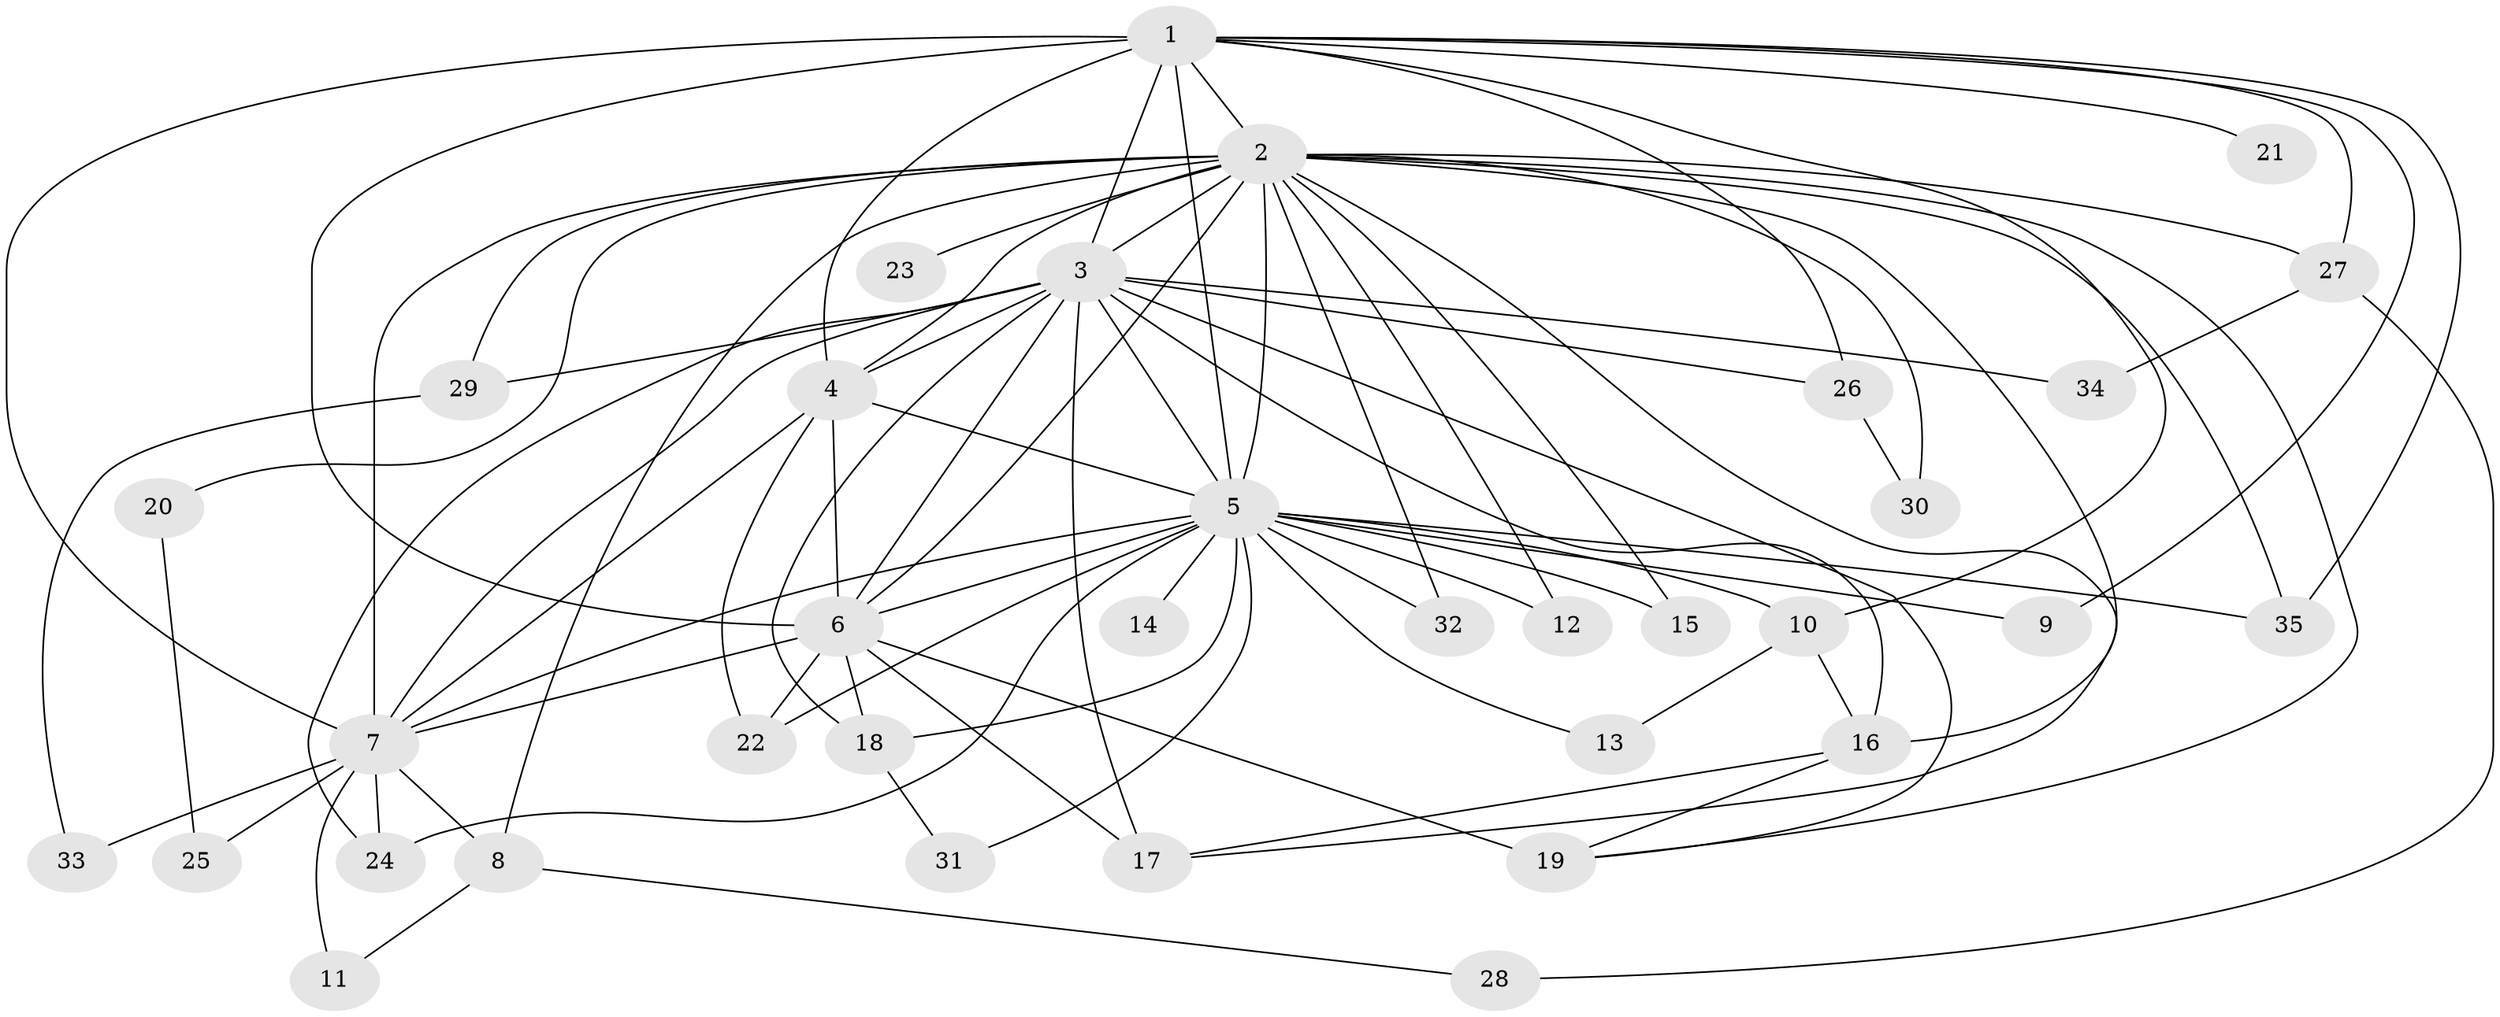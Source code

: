 // original degree distribution, {17: 0.02857142857142857, 19: 0.014285714285714285, 13: 0.014285714285714285, 23: 0.014285714285714285, 16: 0.014285714285714285, 18: 0.02857142857142857, 15: 0.014285714285714285, 20: 0.014285714285714285, 3: 0.2, 4: 0.05714285714285714, 2: 0.5571428571428572, 5: 0.02857142857142857, 8: 0.014285714285714285}
// Generated by graph-tools (version 1.1) at 2025/34/03/09/25 02:34:59]
// undirected, 35 vertices, 82 edges
graph export_dot {
graph [start="1"]
  node [color=gray90,style=filled];
  1;
  2;
  3;
  4;
  5;
  6;
  7;
  8;
  9;
  10;
  11;
  12;
  13;
  14;
  15;
  16;
  17;
  18;
  19;
  20;
  21;
  22;
  23;
  24;
  25;
  26;
  27;
  28;
  29;
  30;
  31;
  32;
  33;
  34;
  35;
  1 -- 2 [weight=4.0];
  1 -- 3 [weight=7.0];
  1 -- 4 [weight=2.0];
  1 -- 5 [weight=4.0];
  1 -- 6 [weight=2.0];
  1 -- 7 [weight=3.0];
  1 -- 9 [weight=1.0];
  1 -- 10 [weight=2.0];
  1 -- 21 [weight=2.0];
  1 -- 26 [weight=1.0];
  1 -- 27 [weight=1.0];
  1 -- 35 [weight=1.0];
  2 -- 3 [weight=2.0];
  2 -- 4 [weight=2.0];
  2 -- 5 [weight=4.0];
  2 -- 6 [weight=2.0];
  2 -- 7 [weight=2.0];
  2 -- 8 [weight=1.0];
  2 -- 12 [weight=1.0];
  2 -- 15 [weight=1.0];
  2 -- 16 [weight=2.0];
  2 -- 17 [weight=1.0];
  2 -- 19 [weight=2.0];
  2 -- 20 [weight=1.0];
  2 -- 23 [weight=2.0];
  2 -- 27 [weight=1.0];
  2 -- 29 [weight=1.0];
  2 -- 30 [weight=1.0];
  2 -- 32 [weight=1.0];
  2 -- 35 [weight=1.0];
  3 -- 4 [weight=11.0];
  3 -- 5 [weight=2.0];
  3 -- 6 [weight=1.0];
  3 -- 7 [weight=1.0];
  3 -- 16 [weight=3.0];
  3 -- 17 [weight=2.0];
  3 -- 18 [weight=2.0];
  3 -- 19 [weight=2.0];
  3 -- 24 [weight=1.0];
  3 -- 26 [weight=1.0];
  3 -- 29 [weight=1.0];
  3 -- 34 [weight=1.0];
  4 -- 5 [weight=3.0];
  4 -- 6 [weight=2.0];
  4 -- 7 [weight=1.0];
  4 -- 22 [weight=1.0];
  5 -- 6 [weight=2.0];
  5 -- 7 [weight=2.0];
  5 -- 9 [weight=1.0];
  5 -- 10 [weight=1.0];
  5 -- 12 [weight=1.0];
  5 -- 13 [weight=1.0];
  5 -- 14 [weight=1.0];
  5 -- 15 [weight=1.0];
  5 -- 18 [weight=2.0];
  5 -- 22 [weight=1.0];
  5 -- 24 [weight=1.0];
  5 -- 31 [weight=1.0];
  5 -- 32 [weight=1.0];
  5 -- 35 [weight=1.0];
  6 -- 7 [weight=1.0];
  6 -- 17 [weight=1.0];
  6 -- 18 [weight=1.0];
  6 -- 19 [weight=5.0];
  6 -- 22 [weight=1.0];
  7 -- 8 [weight=1.0];
  7 -- 11 [weight=1.0];
  7 -- 24 [weight=1.0];
  7 -- 25 [weight=1.0];
  7 -- 33 [weight=1.0];
  8 -- 11 [weight=1.0];
  8 -- 28 [weight=1.0];
  10 -- 13 [weight=1.0];
  10 -- 16 [weight=2.0];
  16 -- 17 [weight=1.0];
  16 -- 19 [weight=1.0];
  18 -- 31 [weight=1.0];
  20 -- 25 [weight=1.0];
  26 -- 30 [weight=1.0];
  27 -- 28 [weight=1.0];
  27 -- 34 [weight=1.0];
  29 -- 33 [weight=1.0];
}
